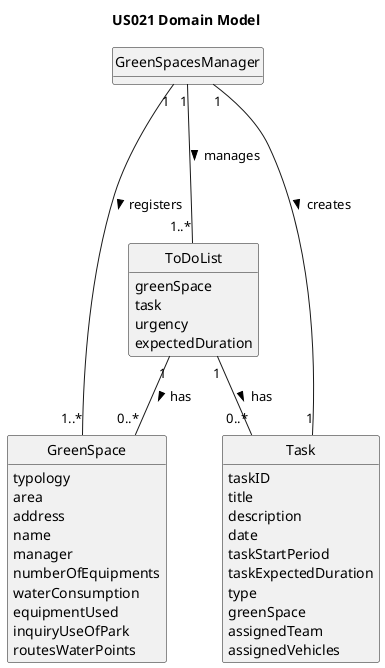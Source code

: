 @startuml
skinparam monochrome true
skinparam packageStyle rectangle
skinparam shadowing false
'skinparam linetype ortho
'left to right direction
skinparam classAttributeIconSize 0
hide circle
hide methods

title US021 Domain Model

class GreenSpacesManager{

}

class GreenSpace {
    typology
    area
    address
    name
    manager
    numberOfEquipments
    waterConsumption
    equipmentUsed
    inquiryUseOfPark
    routesWaterPoints
}

class ToDoList{
    greenSpace
    task
    urgency
    expectedDuration
}

class Task {
    taskID
    title
    description
    date
    taskStartPeriod
    taskExpectedDuration
    type
    greenSpace
    assignedTeam
    assignedVehicles
}

GreenSpacesManager "1" --- "1..*" ToDoList : manages >
GreenSpacesManager "1" --- "1" Task : creates >
GreenSpacesManager "1" -- "1..*" GreenSpace : registers >

ToDoList "1" -- "0..*" Task : has >
ToDoList "1" -- "0..*" GreenSpace : has >

@enduml